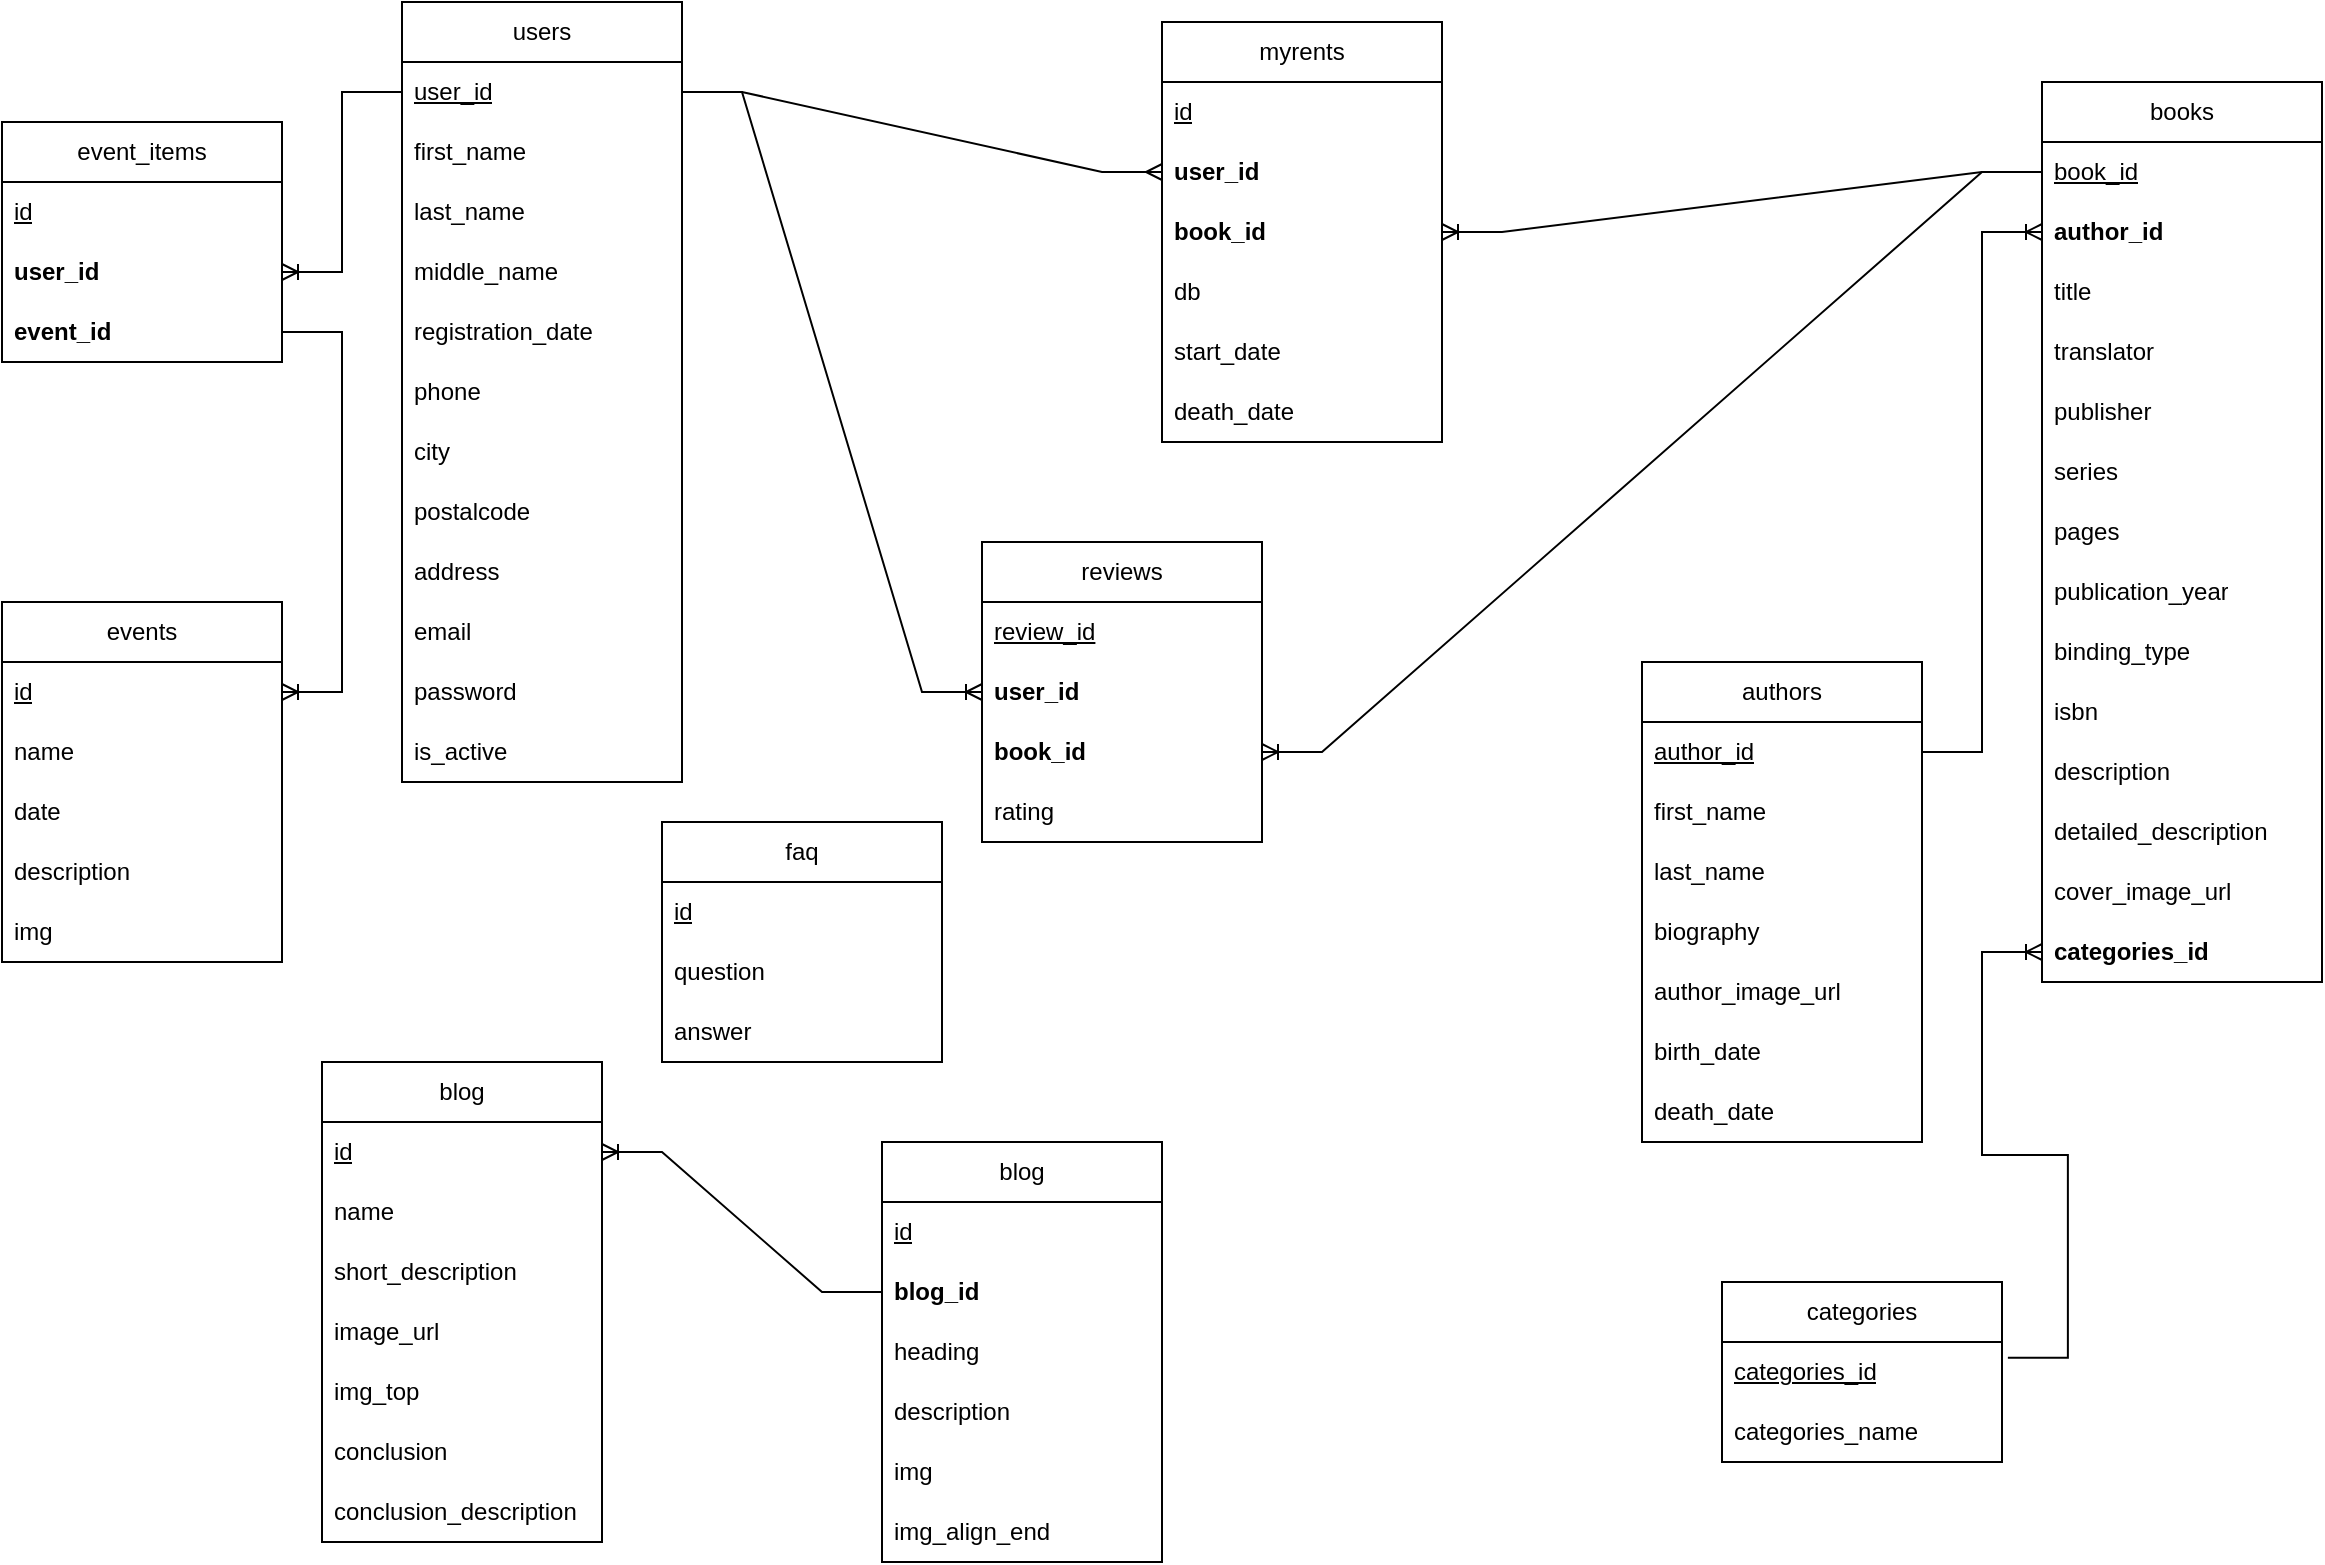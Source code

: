 <mxfile version="26.2.14">
  <diagram name="1 oldal" id="zUw-vPQNuhw-QlEtDPsN">
    <mxGraphModel dx="1453" dy="788" grid="1" gridSize="10" guides="1" tooltips="1" connect="1" arrows="1" fold="1" page="1" pageScale="1" pageWidth="827" pageHeight="1169" math="0" shadow="0">
      <root>
        <mxCell id="0" />
        <mxCell id="1" parent="0" />
        <mxCell id="bDRmpjjlMb7P_LOczH6O-1" value="users" style="swimlane;fontStyle=0;childLayout=stackLayout;horizontal=1;startSize=30;horizontalStack=0;resizeParent=1;resizeParentMax=0;resizeLast=0;collapsible=1;marginBottom=0;whiteSpace=wrap;html=1;labelBackgroundColor=none;" parent="1" vertex="1">
          <mxGeometry x="640" y="30" width="140" height="390" as="geometry" />
        </mxCell>
        <mxCell id="bDRmpjjlMb7P_LOczH6O-2" value="&lt;u&gt;user_id&lt;/u&gt;" style="text;strokeColor=none;fillColor=none;align=left;verticalAlign=middle;spacingLeft=4;spacingRight=4;overflow=hidden;points=[[0,0.5],[1,0.5]];portConstraint=eastwest;rotatable=0;whiteSpace=wrap;html=1;labelBackgroundColor=none;" parent="bDRmpjjlMb7P_LOczH6O-1" vertex="1">
          <mxGeometry y="30" width="140" height="30" as="geometry" />
        </mxCell>
        <mxCell id="bDRmpjjlMb7P_LOczH6O-3" value="first_name" style="text;strokeColor=none;fillColor=none;align=left;verticalAlign=middle;spacingLeft=4;spacingRight=4;overflow=hidden;points=[[0,0.5],[1,0.5]];portConstraint=eastwest;rotatable=0;whiteSpace=wrap;html=1;labelBackgroundColor=none;" parent="bDRmpjjlMb7P_LOczH6O-1" vertex="1">
          <mxGeometry y="60" width="140" height="30" as="geometry" />
        </mxCell>
        <mxCell id="bDRmpjjlMb7P_LOczH6O-5" value="last_name" style="text;strokeColor=none;fillColor=none;align=left;verticalAlign=middle;spacingLeft=4;spacingRight=4;overflow=hidden;points=[[0,0.5],[1,0.5]];portConstraint=eastwest;rotatable=0;whiteSpace=wrap;html=1;labelBackgroundColor=none;" parent="bDRmpjjlMb7P_LOczH6O-1" vertex="1">
          <mxGeometry y="90" width="140" height="30" as="geometry" />
        </mxCell>
        <mxCell id="FOrcXY3MKvtq7eHVulmw-1" value="middle_name" style="text;strokeColor=none;fillColor=none;align=left;verticalAlign=middle;spacingLeft=4;spacingRight=4;overflow=hidden;points=[[0,0.5],[1,0.5]];portConstraint=eastwest;rotatable=0;whiteSpace=wrap;html=1;labelBackgroundColor=none;" vertex="1" parent="bDRmpjjlMb7P_LOczH6O-1">
          <mxGeometry y="120" width="140" height="30" as="geometry" />
        </mxCell>
        <mxCell id="bDRmpjjlMb7P_LOczH6O-10" value="registration_date" style="text;strokeColor=none;fillColor=none;align=left;verticalAlign=middle;spacingLeft=4;spacingRight=4;overflow=hidden;points=[[0,0.5],[1,0.5]];portConstraint=eastwest;rotatable=0;whiteSpace=wrap;html=1;labelBackgroundColor=none;" parent="bDRmpjjlMb7P_LOczH6O-1" vertex="1">
          <mxGeometry y="150" width="140" height="30" as="geometry" />
        </mxCell>
        <mxCell id="bDRmpjjlMb7P_LOczH6O-7" value="phone" style="text;strokeColor=none;fillColor=none;align=left;verticalAlign=middle;spacingLeft=4;spacingRight=4;overflow=hidden;points=[[0,0.5],[1,0.5]];portConstraint=eastwest;rotatable=0;whiteSpace=wrap;html=1;labelBackgroundColor=none;" parent="bDRmpjjlMb7P_LOczH6O-1" vertex="1">
          <mxGeometry y="180" width="140" height="30" as="geometry" />
        </mxCell>
        <mxCell id="FOrcXY3MKvtq7eHVulmw-2" value="city" style="text;strokeColor=none;fillColor=none;align=left;verticalAlign=middle;spacingLeft=4;spacingRight=4;overflow=hidden;points=[[0,0.5],[1,0.5]];portConstraint=eastwest;rotatable=0;whiteSpace=wrap;html=1;labelBackgroundColor=none;" vertex="1" parent="bDRmpjjlMb7P_LOczH6O-1">
          <mxGeometry y="210" width="140" height="30" as="geometry" />
        </mxCell>
        <mxCell id="FOrcXY3MKvtq7eHVulmw-3" value="postalcode" style="text;strokeColor=none;fillColor=none;align=left;verticalAlign=middle;spacingLeft=4;spacingRight=4;overflow=hidden;points=[[0,0.5],[1,0.5]];portConstraint=eastwest;rotatable=0;whiteSpace=wrap;html=1;labelBackgroundColor=none;" vertex="1" parent="bDRmpjjlMb7P_LOczH6O-1">
          <mxGeometry y="240" width="140" height="30" as="geometry" />
        </mxCell>
        <mxCell id="bDRmpjjlMb7P_LOczH6O-9" value="address" style="text;strokeColor=none;fillColor=none;align=left;verticalAlign=middle;spacingLeft=4;spacingRight=4;overflow=hidden;points=[[0,0.5],[1,0.5]];portConstraint=eastwest;rotatable=0;whiteSpace=wrap;html=1;labelBackgroundColor=none;" parent="bDRmpjjlMb7P_LOczH6O-1" vertex="1">
          <mxGeometry y="270" width="140" height="30" as="geometry" />
        </mxCell>
        <mxCell id="bDRmpjjlMb7P_LOczH6O-6" value="email" style="text;strokeColor=none;fillColor=none;align=left;verticalAlign=middle;spacingLeft=4;spacingRight=4;overflow=hidden;points=[[0,0.5],[1,0.5]];portConstraint=eastwest;rotatable=0;whiteSpace=wrap;html=1;labelBackgroundColor=none;" parent="bDRmpjjlMb7P_LOczH6O-1" vertex="1">
          <mxGeometry y="300" width="140" height="30" as="geometry" />
        </mxCell>
        <mxCell id="bDRmpjjlMb7P_LOczH6O-8" value="password" style="text;strokeColor=none;fillColor=none;align=left;verticalAlign=middle;spacingLeft=4;spacingRight=4;overflow=hidden;points=[[0,0.5],[1,0.5]];portConstraint=eastwest;rotatable=0;whiteSpace=wrap;html=1;labelBackgroundColor=none;" parent="bDRmpjjlMb7P_LOczH6O-1" vertex="1">
          <mxGeometry y="330" width="140" height="30" as="geometry" />
        </mxCell>
        <mxCell id="bDRmpjjlMb7P_LOczH6O-4" value="is_active" style="text;strokeColor=none;fillColor=none;align=left;verticalAlign=middle;spacingLeft=4;spacingRight=4;overflow=hidden;points=[[0,0.5],[1,0.5]];portConstraint=eastwest;rotatable=0;whiteSpace=wrap;html=1;labelBackgroundColor=none;" parent="bDRmpjjlMb7P_LOczH6O-1" vertex="1">
          <mxGeometry y="360" width="140" height="30" as="geometry" />
        </mxCell>
        <mxCell id="bDRmpjjlMb7P_LOczH6O-11" value="books" style="swimlane;fontStyle=0;childLayout=stackLayout;horizontal=1;startSize=30;horizontalStack=0;resizeParent=1;resizeParentMax=0;resizeLast=0;collapsible=1;marginBottom=0;whiteSpace=wrap;html=1;labelBackgroundColor=none;" parent="1" vertex="1">
          <mxGeometry x="1460" y="70" width="140" height="450" as="geometry" />
        </mxCell>
        <mxCell id="bDRmpjjlMb7P_LOczH6O-12" value="&lt;u&gt;book_id&lt;/u&gt;" style="text;strokeColor=none;fillColor=none;align=left;verticalAlign=middle;spacingLeft=4;spacingRight=4;overflow=hidden;points=[[0,0.5],[1,0.5]];portConstraint=eastwest;rotatable=0;whiteSpace=wrap;html=1;labelBackgroundColor=none;" parent="bDRmpjjlMb7P_LOczH6O-11" vertex="1">
          <mxGeometry y="30" width="140" height="30" as="geometry" />
        </mxCell>
        <mxCell id="bDRmpjjlMb7P_LOczH6O-15" value="&lt;b&gt;author_id&lt;/b&gt;" style="text;strokeColor=none;fillColor=none;align=left;verticalAlign=middle;spacingLeft=4;spacingRight=4;overflow=hidden;points=[[0,0.5],[1,0.5]];portConstraint=eastwest;rotatable=0;whiteSpace=wrap;html=1;labelBackgroundColor=none;" parent="bDRmpjjlMb7P_LOczH6O-11" vertex="1">
          <mxGeometry y="60" width="140" height="30" as="geometry" />
        </mxCell>
        <mxCell id="bDRmpjjlMb7P_LOczH6O-13" value="title" style="text;strokeColor=none;fillColor=none;align=left;verticalAlign=middle;spacingLeft=4;spacingRight=4;overflow=hidden;points=[[0,0.5],[1,0.5]];portConstraint=eastwest;rotatable=0;whiteSpace=wrap;html=1;labelBackgroundColor=none;" parent="bDRmpjjlMb7P_LOczH6O-11" vertex="1">
          <mxGeometry y="90" width="140" height="30" as="geometry" />
        </mxCell>
        <mxCell id="bDRmpjjlMb7P_LOczH6O-18" value="translator" style="text;strokeColor=none;fillColor=none;align=left;verticalAlign=middle;spacingLeft=4;spacingRight=4;overflow=hidden;points=[[0,0.5],[1,0.5]];portConstraint=eastwest;rotatable=0;whiteSpace=wrap;html=1;labelBackgroundColor=none;" parent="bDRmpjjlMb7P_LOczH6O-11" vertex="1">
          <mxGeometry y="120" width="140" height="30" as="geometry" />
        </mxCell>
        <mxCell id="bDRmpjjlMb7P_LOczH6O-21" value="publisher" style="text;strokeColor=none;fillColor=none;align=left;verticalAlign=middle;spacingLeft=4;spacingRight=4;overflow=hidden;points=[[0,0.5],[1,0.5]];portConstraint=eastwest;rotatable=0;whiteSpace=wrap;html=1;labelBackgroundColor=none;" parent="bDRmpjjlMb7P_LOczH6O-11" vertex="1">
          <mxGeometry y="150" width="140" height="30" as="geometry" />
        </mxCell>
        <mxCell id="bDRmpjjlMb7P_LOczH6O-23" value="series" style="text;strokeColor=none;fillColor=none;align=left;verticalAlign=middle;spacingLeft=4;spacingRight=4;overflow=hidden;points=[[0,0.5],[1,0.5]];portConstraint=eastwest;rotatable=0;whiteSpace=wrap;html=1;labelBackgroundColor=none;" parent="bDRmpjjlMb7P_LOczH6O-11" vertex="1">
          <mxGeometry y="180" width="140" height="30" as="geometry" />
        </mxCell>
        <mxCell id="bDRmpjjlMb7P_LOczH6O-24" value="pages" style="text;strokeColor=none;fillColor=none;align=left;verticalAlign=middle;spacingLeft=4;spacingRight=4;overflow=hidden;points=[[0,0.5],[1,0.5]];portConstraint=eastwest;rotatable=0;whiteSpace=wrap;html=1;labelBackgroundColor=none;" parent="bDRmpjjlMb7P_LOczH6O-11" vertex="1">
          <mxGeometry y="210" width="140" height="30" as="geometry" />
        </mxCell>
        <mxCell id="bDRmpjjlMb7P_LOczH6O-27" value="publication_year" style="text;strokeColor=none;fillColor=none;align=left;verticalAlign=middle;spacingLeft=4;spacingRight=4;overflow=hidden;points=[[0,0.5],[1,0.5]];portConstraint=eastwest;rotatable=0;whiteSpace=wrap;html=1;labelBackgroundColor=none;" parent="bDRmpjjlMb7P_LOczH6O-11" vertex="1">
          <mxGeometry y="240" width="140" height="30" as="geometry" />
        </mxCell>
        <mxCell id="bDRmpjjlMb7P_LOczH6O-28" value="binding_type" style="text;strokeColor=none;fillColor=none;align=left;verticalAlign=middle;spacingLeft=4;spacingRight=4;overflow=hidden;points=[[0,0.5],[1,0.5]];portConstraint=eastwest;rotatable=0;whiteSpace=wrap;html=1;labelBackgroundColor=none;" parent="bDRmpjjlMb7P_LOczH6O-11" vertex="1">
          <mxGeometry y="270" width="140" height="30" as="geometry" />
        </mxCell>
        <mxCell id="bDRmpjjlMb7P_LOczH6O-26" value="isbn" style="text;strokeColor=none;fillColor=none;align=left;verticalAlign=middle;spacingLeft=4;spacingRight=4;overflow=hidden;points=[[0,0.5],[1,0.5]];portConstraint=eastwest;rotatable=0;whiteSpace=wrap;html=1;labelBackgroundColor=none;" parent="bDRmpjjlMb7P_LOczH6O-11" vertex="1">
          <mxGeometry y="300" width="140" height="30" as="geometry" />
        </mxCell>
        <mxCell id="bDRmpjjlMb7P_LOczH6O-25" value="description" style="text;strokeColor=none;fillColor=none;align=left;verticalAlign=middle;spacingLeft=4;spacingRight=4;overflow=hidden;points=[[0,0.5],[1,0.5]];portConstraint=eastwest;rotatable=0;whiteSpace=wrap;html=1;labelBackgroundColor=none;" parent="bDRmpjjlMb7P_LOczH6O-11" vertex="1">
          <mxGeometry y="330" width="140" height="30" as="geometry" />
        </mxCell>
        <mxCell id="bDRmpjjlMb7P_LOczH6O-22" value="detailed_description" style="text;strokeColor=none;fillColor=none;align=left;verticalAlign=middle;spacingLeft=4;spacingRight=4;overflow=hidden;points=[[0,0.5],[1,0.5]];portConstraint=eastwest;rotatable=0;whiteSpace=wrap;html=1;labelBackgroundColor=none;" parent="bDRmpjjlMb7P_LOczH6O-11" vertex="1">
          <mxGeometry y="360" width="140" height="30" as="geometry" />
        </mxCell>
        <mxCell id="bDRmpjjlMb7P_LOczH6O-19" value="cover_image_url" style="text;strokeColor=none;fillColor=none;align=left;verticalAlign=middle;spacingLeft=4;spacingRight=4;overflow=hidden;points=[[0,0.5],[1,0.5]];portConstraint=eastwest;rotatable=0;whiteSpace=wrap;html=1;labelBackgroundColor=none;" parent="bDRmpjjlMb7P_LOczH6O-11" vertex="1">
          <mxGeometry y="390" width="140" height="30" as="geometry" />
        </mxCell>
        <mxCell id="bDRmpjjlMb7P_LOczH6O-67" value="&lt;b&gt;categories_id&lt;/b&gt;" style="text;strokeColor=none;fillColor=none;align=left;verticalAlign=middle;spacingLeft=4;spacingRight=4;overflow=hidden;points=[[0,0.5],[1,0.5]];portConstraint=eastwest;rotatable=0;whiteSpace=wrap;html=1;labelBackgroundColor=none;" parent="bDRmpjjlMb7P_LOczH6O-11" vertex="1">
          <mxGeometry y="420" width="140" height="30" as="geometry" />
        </mxCell>
        <mxCell id="bDRmpjjlMb7P_LOczH6O-29" value="authors" style="swimlane;fontStyle=0;childLayout=stackLayout;horizontal=1;startSize=30;horizontalStack=0;resizeParent=1;resizeParentMax=0;resizeLast=0;collapsible=1;marginBottom=0;whiteSpace=wrap;html=1;labelBackgroundColor=none;" parent="1" vertex="1">
          <mxGeometry x="1260" y="360" width="140" height="240" as="geometry" />
        </mxCell>
        <mxCell id="bDRmpjjlMb7P_LOczH6O-30" value="&lt;u&gt;author_id&lt;/u&gt;" style="text;strokeColor=none;fillColor=none;align=left;verticalAlign=middle;spacingLeft=4;spacingRight=4;overflow=hidden;points=[[0,0.5],[1,0.5]];portConstraint=eastwest;rotatable=0;whiteSpace=wrap;html=1;labelBackgroundColor=none;" parent="bDRmpjjlMb7P_LOczH6O-29" vertex="1">
          <mxGeometry y="30" width="140" height="30" as="geometry" />
        </mxCell>
        <mxCell id="bDRmpjjlMb7P_LOczH6O-31" value="first_name" style="text;strokeColor=none;fillColor=none;align=left;verticalAlign=middle;spacingLeft=4;spacingRight=4;overflow=hidden;points=[[0,0.5],[1,0.5]];portConstraint=eastwest;rotatable=0;whiteSpace=wrap;html=1;labelBackgroundColor=none;" parent="bDRmpjjlMb7P_LOczH6O-29" vertex="1">
          <mxGeometry y="60" width="140" height="30" as="geometry" />
        </mxCell>
        <mxCell id="bDRmpjjlMb7P_LOczH6O-34" value="last_name" style="text;strokeColor=none;fillColor=none;align=left;verticalAlign=middle;spacingLeft=4;spacingRight=4;overflow=hidden;points=[[0,0.5],[1,0.5]];portConstraint=eastwest;rotatable=0;whiteSpace=wrap;html=1;labelBackgroundColor=none;" parent="bDRmpjjlMb7P_LOczH6O-29" vertex="1">
          <mxGeometry y="90" width="140" height="30" as="geometry" />
        </mxCell>
        <mxCell id="bDRmpjjlMb7P_LOczH6O-35" value="biography" style="text;strokeColor=none;fillColor=none;align=left;verticalAlign=middle;spacingLeft=4;spacingRight=4;overflow=hidden;points=[[0,0.5],[1,0.5]];portConstraint=eastwest;rotatable=0;whiteSpace=wrap;html=1;labelBackgroundColor=none;" parent="bDRmpjjlMb7P_LOczH6O-29" vertex="1">
          <mxGeometry y="120" width="140" height="30" as="geometry" />
        </mxCell>
        <mxCell id="lyXLFF5qmovzydQiGl_p-2" value="author_image_url" style="text;strokeColor=none;fillColor=none;align=left;verticalAlign=middle;spacingLeft=4;spacingRight=4;overflow=hidden;points=[[0,0.5],[1,0.5]];portConstraint=eastwest;rotatable=0;whiteSpace=wrap;html=1;labelBackgroundColor=none;" parent="bDRmpjjlMb7P_LOczH6O-29" vertex="1">
          <mxGeometry y="150" width="140" height="30" as="geometry" />
        </mxCell>
        <mxCell id="bDRmpjjlMb7P_LOczH6O-33" value="birth_date" style="text;strokeColor=none;fillColor=none;align=left;verticalAlign=middle;spacingLeft=4;spacingRight=4;overflow=hidden;points=[[0,0.5],[1,0.5]];portConstraint=eastwest;rotatable=0;whiteSpace=wrap;html=1;labelBackgroundColor=none;" parent="bDRmpjjlMb7P_LOczH6O-29" vertex="1">
          <mxGeometry y="180" width="140" height="30" as="geometry" />
        </mxCell>
        <mxCell id="bDRmpjjlMb7P_LOczH6O-32" value="death_date" style="text;strokeColor=none;fillColor=none;align=left;verticalAlign=middle;spacingLeft=4;spacingRight=4;overflow=hidden;points=[[0,0.5],[1,0.5]];portConstraint=eastwest;rotatable=0;whiteSpace=wrap;html=1;labelBackgroundColor=none;" parent="bDRmpjjlMb7P_LOczH6O-29" vertex="1">
          <mxGeometry y="210" width="140" height="30" as="geometry" />
        </mxCell>
        <mxCell id="bDRmpjjlMb7P_LOczH6O-43" value="myrents" style="swimlane;fontStyle=0;childLayout=stackLayout;horizontal=1;startSize=30;horizontalStack=0;resizeParent=1;resizeParentMax=0;resizeLast=0;collapsible=1;marginBottom=0;whiteSpace=wrap;html=1;labelBackgroundColor=none;" parent="1" vertex="1">
          <mxGeometry x="1020" y="40" width="140" height="210" as="geometry" />
        </mxCell>
        <mxCell id="NowGl2n-BBD0fSnw0xa5-1" value="&lt;u&gt;id&lt;/u&gt;" style="text;strokeColor=none;fillColor=none;align=left;verticalAlign=middle;spacingLeft=4;spacingRight=4;overflow=hidden;points=[[0,0.5],[1,0.5]];portConstraint=eastwest;rotatable=0;whiteSpace=wrap;html=1;labelBackgroundColor=none;" parent="bDRmpjjlMb7P_LOczH6O-43" vertex="1">
          <mxGeometry y="30" width="140" height="30" as="geometry" />
        </mxCell>
        <mxCell id="lyXLFF5qmovzydQiGl_p-5" value="&lt;b&gt;user_id&lt;/b&gt;" style="text;strokeColor=none;fillColor=none;align=left;verticalAlign=middle;spacingLeft=4;spacingRight=4;overflow=hidden;points=[[0,0.5],[1,0.5]];portConstraint=eastwest;rotatable=0;whiteSpace=wrap;html=1;labelBackgroundColor=none;" parent="bDRmpjjlMb7P_LOczH6O-43" vertex="1">
          <mxGeometry y="60" width="140" height="30" as="geometry" />
        </mxCell>
        <mxCell id="bDRmpjjlMb7P_LOczH6O-46" value="&lt;b&gt;book_id&lt;/b&gt;" style="text;strokeColor=none;fillColor=none;align=left;verticalAlign=middle;spacingLeft=4;spacingRight=4;overflow=hidden;points=[[0,0.5],[1,0.5]];portConstraint=eastwest;rotatable=0;whiteSpace=wrap;html=1;labelBackgroundColor=none;" parent="bDRmpjjlMb7P_LOczH6O-43" vertex="1">
          <mxGeometry y="90" width="140" height="30" as="geometry" />
        </mxCell>
        <mxCell id="bDRmpjjlMb7P_LOczH6O-66" value="db" style="text;strokeColor=none;fillColor=none;align=left;verticalAlign=middle;spacingLeft=4;spacingRight=4;overflow=hidden;points=[[0,0.5],[1,0.5]];portConstraint=eastwest;rotatable=0;whiteSpace=wrap;html=1;labelBackgroundColor=none;" parent="bDRmpjjlMb7P_LOczH6O-43" vertex="1">
          <mxGeometry y="120" width="140" height="30" as="geometry" />
        </mxCell>
        <mxCell id="lyXLFF5qmovzydQiGl_p-3" value="start_date" style="text;strokeColor=none;fillColor=none;align=left;verticalAlign=middle;spacingLeft=4;spacingRight=4;overflow=hidden;points=[[0,0.5],[1,0.5]];portConstraint=eastwest;rotatable=0;whiteSpace=wrap;html=1;labelBackgroundColor=none;" parent="bDRmpjjlMb7P_LOczH6O-43" vertex="1">
          <mxGeometry y="150" width="140" height="30" as="geometry" />
        </mxCell>
        <mxCell id="lyXLFF5qmovzydQiGl_p-4" value="death_date" style="text;strokeColor=none;fillColor=none;align=left;verticalAlign=middle;spacingLeft=4;spacingRight=4;overflow=hidden;points=[[0,0.5],[1,0.5]];portConstraint=eastwest;rotatable=0;whiteSpace=wrap;html=1;labelBackgroundColor=none;" parent="bDRmpjjlMb7P_LOczH6O-43" vertex="1">
          <mxGeometry y="180" width="140" height="30" as="geometry" />
        </mxCell>
        <mxCell id="bDRmpjjlMb7P_LOczH6O-52" value="reviews" style="swimlane;fontStyle=0;childLayout=stackLayout;horizontal=1;startSize=30;horizontalStack=0;resizeParent=1;resizeParentMax=0;resizeLast=0;collapsible=1;marginBottom=0;whiteSpace=wrap;html=1;labelBackgroundColor=none;" parent="1" vertex="1">
          <mxGeometry x="930" y="300" width="140" height="150" as="geometry" />
        </mxCell>
        <mxCell id="bDRmpjjlMb7P_LOczH6O-53" value="&lt;u&gt;review_id&lt;/u&gt;" style="text;strokeColor=none;fillColor=none;align=left;verticalAlign=middle;spacingLeft=4;spacingRight=4;overflow=hidden;points=[[0,0.5],[1,0.5]];portConstraint=eastwest;rotatable=0;whiteSpace=wrap;html=1;labelBackgroundColor=none;" parent="bDRmpjjlMb7P_LOczH6O-52" vertex="1">
          <mxGeometry y="30" width="140" height="30" as="geometry" />
        </mxCell>
        <mxCell id="bDRmpjjlMb7P_LOczH6O-55" value="&lt;b&gt;user_id&lt;/b&gt;" style="text;strokeColor=none;fillColor=none;align=left;verticalAlign=middle;spacingLeft=4;spacingRight=4;overflow=hidden;points=[[0,0.5],[1,0.5]];portConstraint=eastwest;rotatable=0;whiteSpace=wrap;html=1;labelBackgroundColor=none;" parent="bDRmpjjlMb7P_LOczH6O-52" vertex="1">
          <mxGeometry y="60" width="140" height="30" as="geometry" />
        </mxCell>
        <mxCell id="bDRmpjjlMb7P_LOczH6O-54" value="&lt;b&gt;book_id&lt;/b&gt;" style="text;strokeColor=none;fillColor=none;align=left;verticalAlign=middle;spacingLeft=4;spacingRight=4;overflow=hidden;points=[[0,0.5],[1,0.5]];portConstraint=eastwest;rotatable=0;whiteSpace=wrap;html=1;labelBackgroundColor=none;" parent="bDRmpjjlMb7P_LOczH6O-52" vertex="1">
          <mxGeometry y="90" width="140" height="30" as="geometry" />
        </mxCell>
        <mxCell id="bDRmpjjlMb7P_LOczH6O-57" value="rating" style="text;strokeColor=none;fillColor=none;align=left;verticalAlign=middle;spacingLeft=4;spacingRight=4;overflow=hidden;points=[[0,0.5],[1,0.5]];portConstraint=eastwest;rotatable=0;whiteSpace=wrap;html=1;labelBackgroundColor=none;" parent="bDRmpjjlMb7P_LOczH6O-52" vertex="1">
          <mxGeometry y="120" width="140" height="30" as="geometry" />
        </mxCell>
        <mxCell id="bDRmpjjlMb7P_LOczH6O-68" value="categories" style="swimlane;fontStyle=0;childLayout=stackLayout;horizontal=1;startSize=30;horizontalStack=0;resizeParent=1;resizeParentMax=0;resizeLast=0;collapsible=1;marginBottom=0;whiteSpace=wrap;html=1;labelBackgroundColor=none;" parent="1" vertex="1">
          <mxGeometry x="1300" y="670" width="140" height="90" as="geometry" />
        </mxCell>
        <mxCell id="bDRmpjjlMb7P_LOczH6O-69" value="&lt;u&gt;categories_id&lt;/u&gt;" style="text;strokeColor=none;fillColor=none;align=left;verticalAlign=middle;spacingLeft=4;spacingRight=4;overflow=hidden;points=[[0,0.5],[1,0.5]];portConstraint=eastwest;rotatable=0;whiteSpace=wrap;html=1;labelBackgroundColor=none;" parent="bDRmpjjlMb7P_LOczH6O-68" vertex="1">
          <mxGeometry y="30" width="140" height="30" as="geometry" />
        </mxCell>
        <mxCell id="bDRmpjjlMb7P_LOczH6O-70" value="categories_name" style="text;strokeColor=none;fillColor=none;align=left;verticalAlign=middle;spacingLeft=4;spacingRight=4;overflow=hidden;points=[[0,0.5],[1,0.5]];portConstraint=eastwest;rotatable=0;whiteSpace=wrap;html=1;labelBackgroundColor=none;" parent="bDRmpjjlMb7P_LOczH6O-68" vertex="1">
          <mxGeometry y="60" width="140" height="30" as="geometry" />
        </mxCell>
        <mxCell id="xTXy_P6LTEj1vWwflOSm-25" value="" style="edgeStyle=entityRelationEdgeStyle;fontSize=12;html=1;endArrow=ERoneToMany;rounded=0;exitX=1;exitY=0.5;exitDx=0;exitDy=0;entryX=0;entryY=0.5;entryDx=0;entryDy=0;labelBackgroundColor=none;fontColor=default;" parent="1" source="bDRmpjjlMb7P_LOczH6O-2" target="bDRmpjjlMb7P_LOczH6O-55" edge="1">
          <mxGeometry width="100" height="100" relative="1" as="geometry">
            <mxPoint x="850" y="400" as="sourcePoint" />
            <mxPoint x="820" y="260" as="targetPoint" />
          </mxGeometry>
        </mxCell>
        <mxCell id="xTXy_P6LTEj1vWwflOSm-28" value="" style="edgeStyle=entityRelationEdgeStyle;fontSize=12;html=1;endArrow=ERoneToMany;rounded=0;exitX=0;exitY=0.5;exitDx=0;exitDy=0;entryX=1;entryY=0.5;entryDx=0;entryDy=0;labelBackgroundColor=none;fontColor=default;" parent="1" source="bDRmpjjlMb7P_LOczH6O-12" target="bDRmpjjlMb7P_LOczH6O-46" edge="1">
          <mxGeometry width="100" height="100" relative="1" as="geometry">
            <mxPoint x="850" y="400" as="sourcePoint" />
            <mxPoint x="950" y="300" as="targetPoint" />
          </mxGeometry>
        </mxCell>
        <mxCell id="xTXy_P6LTEj1vWwflOSm-30" value="" style="edgeStyle=entityRelationEdgeStyle;fontSize=12;html=1;endArrow=ERoneToMany;rounded=0;exitX=0;exitY=0.5;exitDx=0;exitDy=0;entryX=1;entryY=0.5;entryDx=0;entryDy=0;labelBackgroundColor=none;fontColor=default;" parent="1" source="bDRmpjjlMb7P_LOczH6O-12" target="bDRmpjjlMb7P_LOczH6O-54" edge="1">
          <mxGeometry width="100" height="100" relative="1" as="geometry">
            <mxPoint x="850" y="400" as="sourcePoint" />
            <mxPoint x="950" y="300" as="targetPoint" />
          </mxGeometry>
        </mxCell>
        <mxCell id="xTXy_P6LTEj1vWwflOSm-31" value="" style="edgeStyle=entityRelationEdgeStyle;fontSize=12;html=1;endArrow=ERoneToMany;rounded=0;exitX=1.021;exitY=0.263;exitDx=0;exitDy=0;exitPerimeter=0;entryX=0;entryY=0.5;entryDx=0;entryDy=0;labelBackgroundColor=none;fontColor=default;" parent="1" source="bDRmpjjlMb7P_LOczH6O-69" target="bDRmpjjlMb7P_LOczH6O-67" edge="1">
          <mxGeometry width="100" height="100" relative="1" as="geometry">
            <mxPoint x="850" y="410" as="sourcePoint" />
            <mxPoint x="950" y="310" as="targetPoint" />
          </mxGeometry>
        </mxCell>
        <mxCell id="xTXy_P6LTEj1vWwflOSm-32" value="" style="edgeStyle=entityRelationEdgeStyle;fontSize=12;html=1;endArrow=ERoneToMany;rounded=0;exitX=1;exitY=0.5;exitDx=0;exitDy=0;entryX=0;entryY=0.5;entryDx=0;entryDy=0;labelBackgroundColor=none;fontColor=default;" parent="1" source="bDRmpjjlMb7P_LOczH6O-30" target="bDRmpjjlMb7P_LOczH6O-15" edge="1">
          <mxGeometry width="100" height="100" relative="1" as="geometry">
            <mxPoint x="850" y="410" as="sourcePoint" />
            <mxPoint x="950" y="310" as="targetPoint" />
          </mxGeometry>
        </mxCell>
        <mxCell id="xTXy_P6LTEj1vWwflOSm-36" value="" style="edgeStyle=entityRelationEdgeStyle;fontSize=12;html=1;endArrow=ERoneToMany;rounded=0;exitX=0;exitY=0.5;exitDx=0;exitDy=0;entryX=1;entryY=0.5;entryDx=0;entryDy=0;labelBackgroundColor=none;fontColor=default;" parent="1" source="bDRmpjjlMb7P_LOczH6O-2" target="lyXLFF5qmovzydQiGl_p-14" edge="1">
          <mxGeometry width="100" height="100" relative="1" as="geometry">
            <mxPoint x="840" y="510" as="sourcePoint" />
            <mxPoint x="940" y="410" as="targetPoint" />
          </mxGeometry>
        </mxCell>
        <mxCell id="NowGl2n-BBD0fSnw0xa5-2" value="" style="edgeStyle=entityRelationEdgeStyle;fontSize=12;html=1;endArrow=ERmany;rounded=0;entryX=0;entryY=0.5;entryDx=0;entryDy=0;exitX=1;exitY=0.5;exitDx=0;exitDy=0;labelBackgroundColor=none;fontColor=default;" parent="1" source="bDRmpjjlMb7P_LOczH6O-2" target="lyXLFF5qmovzydQiGl_p-5" edge="1">
          <mxGeometry width="100" height="100" relative="1" as="geometry">
            <mxPoint x="960" y="370" as="sourcePoint" />
            <mxPoint x="1200" y="400" as="targetPoint" />
            <Array as="points">
              <mxPoint x="1020" y="350" />
            </Array>
          </mxGeometry>
        </mxCell>
        <mxCell id="lyXLFF5qmovzydQiGl_p-6" value="events" style="swimlane;fontStyle=0;childLayout=stackLayout;horizontal=1;startSize=30;horizontalStack=0;resizeParent=1;resizeParentMax=0;resizeLast=0;collapsible=1;marginBottom=0;whiteSpace=wrap;html=1;labelBackgroundColor=none;" parent="1" vertex="1">
          <mxGeometry x="440" y="330" width="140" height="180" as="geometry" />
        </mxCell>
        <mxCell id="lyXLFF5qmovzydQiGl_p-7" value="&lt;u&gt;id&lt;/u&gt;" style="text;strokeColor=none;fillColor=none;align=left;verticalAlign=middle;spacingLeft=4;spacingRight=4;overflow=hidden;points=[[0,0.5],[1,0.5]];portConstraint=eastwest;rotatable=0;whiteSpace=wrap;html=1;labelBackgroundColor=none;" parent="lyXLFF5qmovzydQiGl_p-6" vertex="1">
          <mxGeometry y="30" width="140" height="30" as="geometry" />
        </mxCell>
        <mxCell id="lyXLFF5qmovzydQiGl_p-8" value="name" style="text;strokeColor=none;fillColor=none;align=left;verticalAlign=middle;spacingLeft=4;spacingRight=4;overflow=hidden;points=[[0,0.5],[1,0.5]];portConstraint=eastwest;rotatable=0;whiteSpace=wrap;html=1;labelBackgroundColor=none;" parent="lyXLFF5qmovzydQiGl_p-6" vertex="1">
          <mxGeometry y="60" width="140" height="30" as="geometry" />
        </mxCell>
        <mxCell id="lyXLFF5qmovzydQiGl_p-11" value="date" style="text;strokeColor=none;fillColor=none;align=left;verticalAlign=middle;spacingLeft=4;spacingRight=4;overflow=hidden;points=[[0,0.5],[1,0.5]];portConstraint=eastwest;rotatable=0;whiteSpace=wrap;html=1;labelBackgroundColor=none;" parent="lyXLFF5qmovzydQiGl_p-6" vertex="1">
          <mxGeometry y="90" width="140" height="30" as="geometry" />
        </mxCell>
        <mxCell id="lyXLFF5qmovzydQiGl_p-10" value="description" style="text;strokeColor=none;fillColor=none;align=left;verticalAlign=middle;spacingLeft=4;spacingRight=4;overflow=hidden;points=[[0,0.5],[1,0.5]];portConstraint=eastwest;rotatable=0;whiteSpace=wrap;html=1;labelBackgroundColor=none;" parent="lyXLFF5qmovzydQiGl_p-6" vertex="1">
          <mxGeometry y="120" width="140" height="30" as="geometry" />
        </mxCell>
        <mxCell id="lyXLFF5qmovzydQiGl_p-9" value="img" style="text;strokeColor=none;fillColor=none;align=left;verticalAlign=middle;spacingLeft=4;spacingRight=4;overflow=hidden;points=[[0,0.5],[1,0.5]];portConstraint=eastwest;rotatable=0;whiteSpace=wrap;html=1;labelBackgroundColor=none;" parent="lyXLFF5qmovzydQiGl_p-6" vertex="1">
          <mxGeometry y="150" width="140" height="30" as="geometry" />
        </mxCell>
        <mxCell id="lyXLFF5qmovzydQiGl_p-12" value="event_items" style="swimlane;fontStyle=0;childLayout=stackLayout;horizontal=1;startSize=30;horizontalStack=0;resizeParent=1;resizeParentMax=0;resizeLast=0;collapsible=1;marginBottom=0;whiteSpace=wrap;html=1;labelBackgroundColor=none;" parent="1" vertex="1">
          <mxGeometry x="440" y="90" width="140" height="120" as="geometry" />
        </mxCell>
        <mxCell id="lyXLFF5qmovzydQiGl_p-13" value="&lt;u&gt;id&lt;/u&gt;" style="text;strokeColor=none;fillColor=none;align=left;verticalAlign=middle;spacingLeft=4;spacingRight=4;overflow=hidden;points=[[0,0.5],[1,0.5]];portConstraint=eastwest;rotatable=0;whiteSpace=wrap;html=1;labelBackgroundColor=none;" parent="lyXLFF5qmovzydQiGl_p-12" vertex="1">
          <mxGeometry y="30" width="140" height="30" as="geometry" />
        </mxCell>
        <mxCell id="lyXLFF5qmovzydQiGl_p-14" value="&lt;b&gt;user_id&lt;/b&gt;" style="text;strokeColor=none;fillColor=none;align=left;verticalAlign=middle;spacingLeft=4;spacingRight=4;overflow=hidden;points=[[0,0.5],[1,0.5]];portConstraint=eastwest;rotatable=0;whiteSpace=wrap;html=1;labelBackgroundColor=none;" parent="lyXLFF5qmovzydQiGl_p-12" vertex="1">
          <mxGeometry y="60" width="140" height="30" as="geometry" />
        </mxCell>
        <mxCell id="lyXLFF5qmovzydQiGl_p-15" value="&lt;b&gt;event_id&lt;/b&gt;" style="text;strokeColor=none;fillColor=none;align=left;verticalAlign=middle;spacingLeft=4;spacingRight=4;overflow=hidden;points=[[0,0.5],[1,0.5]];portConstraint=eastwest;rotatable=0;whiteSpace=wrap;html=1;labelBackgroundColor=none;" parent="lyXLFF5qmovzydQiGl_p-12" vertex="1">
          <mxGeometry y="90" width="140" height="30" as="geometry" />
        </mxCell>
        <mxCell id="lyXLFF5qmovzydQiGl_p-16" value="" style="edgeStyle=entityRelationEdgeStyle;fontSize=12;html=1;endArrow=ERoneToMany;rounded=0;exitX=1;exitY=0.5;exitDx=0;exitDy=0;entryX=1;entryY=0.5;entryDx=0;entryDy=0;labelBackgroundColor=none;fontColor=default;" parent="1" source="lyXLFF5qmovzydQiGl_p-15" target="lyXLFF5qmovzydQiGl_p-7" edge="1">
          <mxGeometry width="100" height="100" relative="1" as="geometry">
            <mxPoint x="700" y="375" as="sourcePoint" />
            <mxPoint x="640" y="465" as="targetPoint" />
            <Array as="points">
              <mxPoint x="670" y="440" />
            </Array>
          </mxGeometry>
        </mxCell>
        <mxCell id="lyXLFF5qmovzydQiGl_p-17" value="faq" style="swimlane;fontStyle=0;childLayout=stackLayout;horizontal=1;startSize=30;horizontalStack=0;resizeParent=1;resizeParentMax=0;resizeLast=0;collapsible=1;marginBottom=0;whiteSpace=wrap;html=1;labelBackgroundColor=none;" parent="1" vertex="1">
          <mxGeometry x="770" y="440" width="140" height="120" as="geometry" />
        </mxCell>
        <mxCell id="lyXLFF5qmovzydQiGl_p-18" value="&lt;u&gt;id&lt;/u&gt;" style="text;strokeColor=none;fillColor=none;align=left;verticalAlign=middle;spacingLeft=4;spacingRight=4;overflow=hidden;points=[[0,0.5],[1,0.5]];portConstraint=eastwest;rotatable=0;whiteSpace=wrap;html=1;labelBackgroundColor=none;" parent="lyXLFF5qmovzydQiGl_p-17" vertex="1">
          <mxGeometry y="30" width="140" height="30" as="geometry" />
        </mxCell>
        <mxCell id="lyXLFF5qmovzydQiGl_p-19" value="question" style="text;strokeColor=none;fillColor=none;align=left;verticalAlign=middle;spacingLeft=4;spacingRight=4;overflow=hidden;points=[[0,0.5],[1,0.5]];portConstraint=eastwest;rotatable=0;whiteSpace=wrap;html=1;labelBackgroundColor=none;" parent="lyXLFF5qmovzydQiGl_p-17" vertex="1">
          <mxGeometry y="60" width="140" height="30" as="geometry" />
        </mxCell>
        <mxCell id="lyXLFF5qmovzydQiGl_p-20" value="answer" style="text;strokeColor=none;fillColor=none;align=left;verticalAlign=middle;spacingLeft=4;spacingRight=4;overflow=hidden;points=[[0,0.5],[1,0.5]];portConstraint=eastwest;rotatable=0;whiteSpace=wrap;html=1;labelBackgroundColor=none;" parent="lyXLFF5qmovzydQiGl_p-17" vertex="1">
          <mxGeometry y="90" width="140" height="30" as="geometry" />
        </mxCell>
        <mxCell id="lyXLFF5qmovzydQiGl_p-21" value="blog" style="swimlane;fontStyle=0;childLayout=stackLayout;horizontal=1;startSize=30;horizontalStack=0;resizeParent=1;resizeParentMax=0;resizeLast=0;collapsible=1;marginBottom=0;whiteSpace=wrap;html=1;labelBackgroundColor=none;" parent="1" vertex="1">
          <mxGeometry x="600" y="560" width="140" height="240" as="geometry" />
        </mxCell>
        <mxCell id="lyXLFF5qmovzydQiGl_p-22" value="&lt;u&gt;id&lt;/u&gt;" style="text;strokeColor=none;fillColor=none;align=left;verticalAlign=middle;spacingLeft=4;spacingRight=4;overflow=hidden;points=[[0,0.5],[1,0.5]];portConstraint=eastwest;rotatable=0;whiteSpace=wrap;html=1;labelBackgroundColor=none;" parent="lyXLFF5qmovzydQiGl_p-21" vertex="1">
          <mxGeometry y="30" width="140" height="30" as="geometry" />
        </mxCell>
        <mxCell id="lyXLFF5qmovzydQiGl_p-23" value="name" style="text;strokeColor=none;fillColor=none;align=left;verticalAlign=middle;spacingLeft=4;spacingRight=4;overflow=hidden;points=[[0,0.5],[1,0.5]];portConstraint=eastwest;rotatable=0;whiteSpace=wrap;html=1;labelBackgroundColor=none;" parent="lyXLFF5qmovzydQiGl_p-21" vertex="1">
          <mxGeometry y="60" width="140" height="30" as="geometry" />
        </mxCell>
        <mxCell id="lyXLFF5qmovzydQiGl_p-24" value="short_description" style="text;strokeColor=none;fillColor=none;align=left;verticalAlign=middle;spacingLeft=4;spacingRight=4;overflow=hidden;points=[[0,0.5],[1,0.5]];portConstraint=eastwest;rotatable=0;whiteSpace=wrap;html=1;labelBackgroundColor=none;" parent="lyXLFF5qmovzydQiGl_p-21" vertex="1">
          <mxGeometry y="90" width="140" height="30" as="geometry" />
        </mxCell>
        <mxCell id="lyXLFF5qmovzydQiGl_p-25" value="image_url" style="text;strokeColor=none;fillColor=none;align=left;verticalAlign=middle;spacingLeft=4;spacingRight=4;overflow=hidden;points=[[0,0.5],[1,0.5]];portConstraint=eastwest;rotatable=0;whiteSpace=wrap;html=1;labelBackgroundColor=none;" parent="lyXLFF5qmovzydQiGl_p-21" vertex="1">
          <mxGeometry y="120" width="140" height="30" as="geometry" />
        </mxCell>
        <mxCell id="lyXLFF5qmovzydQiGl_p-26" value="img_top" style="text;strokeColor=none;fillColor=none;align=left;verticalAlign=middle;spacingLeft=4;spacingRight=4;overflow=hidden;points=[[0,0.5],[1,0.5]];portConstraint=eastwest;rotatable=0;whiteSpace=wrap;html=1;labelBackgroundColor=none;" parent="lyXLFF5qmovzydQiGl_p-21" vertex="1">
          <mxGeometry y="150" width="140" height="30" as="geometry" />
        </mxCell>
        <mxCell id="lyXLFF5qmovzydQiGl_p-27" value="conclusion" style="text;strokeColor=none;fillColor=none;align=left;verticalAlign=middle;spacingLeft=4;spacingRight=4;overflow=hidden;points=[[0,0.5],[1,0.5]];portConstraint=eastwest;rotatable=0;whiteSpace=wrap;html=1;labelBackgroundColor=none;" parent="lyXLFF5qmovzydQiGl_p-21" vertex="1">
          <mxGeometry y="180" width="140" height="30" as="geometry" />
        </mxCell>
        <mxCell id="lyXLFF5qmovzydQiGl_p-28" value="conclusion_description" style="text;strokeColor=none;fillColor=none;align=left;verticalAlign=middle;spacingLeft=4;spacingRight=4;overflow=hidden;points=[[0,0.5],[1,0.5]];portConstraint=eastwest;rotatable=0;whiteSpace=wrap;html=1;labelBackgroundColor=none;" parent="lyXLFF5qmovzydQiGl_p-21" vertex="1">
          <mxGeometry y="210" width="140" height="30" as="geometry" />
        </mxCell>
        <mxCell id="lyXLFF5qmovzydQiGl_p-29" value="blog" style="swimlane;fontStyle=0;childLayout=stackLayout;horizontal=1;startSize=30;horizontalStack=0;resizeParent=1;resizeParentMax=0;resizeLast=0;collapsible=1;marginBottom=0;whiteSpace=wrap;html=1;labelBackgroundColor=none;" parent="1" vertex="1">
          <mxGeometry x="880" y="600" width="140" height="210" as="geometry" />
        </mxCell>
        <mxCell id="lyXLFF5qmovzydQiGl_p-30" value="&lt;u&gt;id&lt;/u&gt;" style="text;strokeColor=none;fillColor=none;align=left;verticalAlign=middle;spacingLeft=4;spacingRight=4;overflow=hidden;points=[[0,0.5],[1,0.5]];portConstraint=eastwest;rotatable=0;whiteSpace=wrap;html=1;labelBackgroundColor=none;" parent="lyXLFF5qmovzydQiGl_p-29" vertex="1">
          <mxGeometry y="30" width="140" height="30" as="geometry" />
        </mxCell>
        <mxCell id="lyXLFF5qmovzydQiGl_p-31" value="&lt;b&gt;blog_id&lt;/b&gt;" style="text;strokeColor=none;fillColor=none;align=left;verticalAlign=middle;spacingLeft=4;spacingRight=4;overflow=hidden;points=[[0,0.5],[1,0.5]];portConstraint=eastwest;rotatable=0;whiteSpace=wrap;html=1;labelBackgroundColor=none;" parent="lyXLFF5qmovzydQiGl_p-29" vertex="1">
          <mxGeometry y="60" width="140" height="30" as="geometry" />
        </mxCell>
        <mxCell id="lyXLFF5qmovzydQiGl_p-33" value="heading" style="text;strokeColor=none;fillColor=none;align=left;verticalAlign=middle;spacingLeft=4;spacingRight=4;overflow=hidden;points=[[0,0.5],[1,0.5]];portConstraint=eastwest;rotatable=0;whiteSpace=wrap;html=1;labelBackgroundColor=none;" parent="lyXLFF5qmovzydQiGl_p-29" vertex="1">
          <mxGeometry y="90" width="140" height="30" as="geometry" />
        </mxCell>
        <mxCell id="lyXLFF5qmovzydQiGl_p-32" value="description" style="text;strokeColor=none;fillColor=none;align=left;verticalAlign=middle;spacingLeft=4;spacingRight=4;overflow=hidden;points=[[0,0.5],[1,0.5]];portConstraint=eastwest;rotatable=0;whiteSpace=wrap;html=1;labelBackgroundColor=none;" parent="lyXLFF5qmovzydQiGl_p-29" vertex="1">
          <mxGeometry y="120" width="140" height="30" as="geometry" />
        </mxCell>
        <mxCell id="lyXLFF5qmovzydQiGl_p-34" value="img" style="text;strokeColor=none;fillColor=none;align=left;verticalAlign=middle;spacingLeft=4;spacingRight=4;overflow=hidden;points=[[0,0.5],[1,0.5]];portConstraint=eastwest;rotatable=0;whiteSpace=wrap;html=1;labelBackgroundColor=none;" parent="lyXLFF5qmovzydQiGl_p-29" vertex="1">
          <mxGeometry y="150" width="140" height="30" as="geometry" />
        </mxCell>
        <mxCell id="lyXLFF5qmovzydQiGl_p-35" value="img_align_end" style="text;strokeColor=none;fillColor=none;align=left;verticalAlign=middle;spacingLeft=4;spacingRight=4;overflow=hidden;points=[[0,0.5],[1,0.5]];portConstraint=eastwest;rotatable=0;whiteSpace=wrap;html=1;labelBackgroundColor=none;" parent="lyXLFF5qmovzydQiGl_p-29" vertex="1">
          <mxGeometry y="180" width="140" height="30" as="geometry" />
        </mxCell>
        <mxCell id="lyXLFF5qmovzydQiGl_p-37" value="" style="edgeStyle=entityRelationEdgeStyle;fontSize=12;html=1;endArrow=ERoneToMany;rounded=0;exitX=0;exitY=0.5;exitDx=0;exitDy=0;entryX=1;entryY=0.5;entryDx=0;entryDy=0;labelBackgroundColor=none;fontColor=default;" parent="1" source="lyXLFF5qmovzydQiGl_p-31" target="lyXLFF5qmovzydQiGl_p-22" edge="1">
          <mxGeometry width="100" height="100" relative="1" as="geometry">
            <mxPoint x="810" y="585" as="sourcePoint" />
            <mxPoint x="810" y="765" as="targetPoint" />
            <Array as="points">
              <mxPoint x="900" y="830" />
            </Array>
          </mxGeometry>
        </mxCell>
      </root>
    </mxGraphModel>
  </diagram>
</mxfile>

